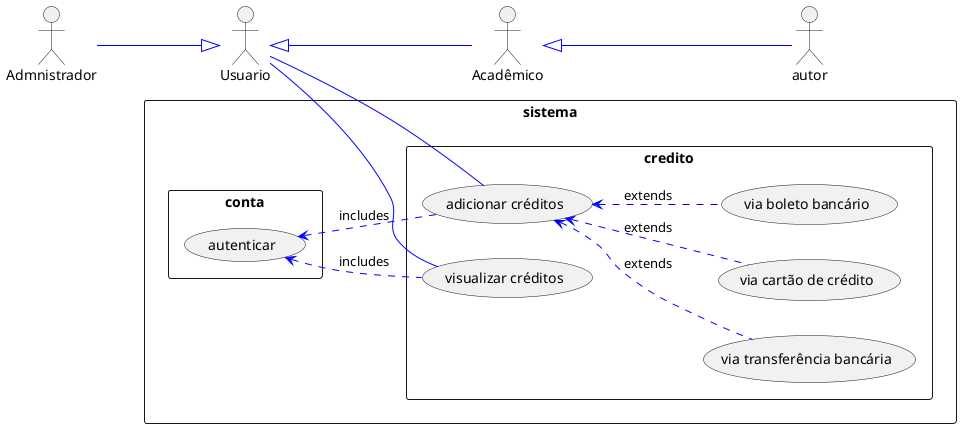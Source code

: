 @startuml credito

left to right direction

skinparam ArrowColor Blue

:Usuario: as usuario
:Acadêmico: as academico
:Admnistrador: as admnistrador

academico <|-- autor
usuario <|-down- academico
usuario <|-up- admnistrador

rectangle sistema {
    rectangle conta {
        (autenticar)
    }
    rectangle credito {
        usuario -- (visualizar créditos)
        usuario -- (adicionar créditos)

        (autenticar) <.. (visualizar créditos) : includes
        (autenticar) <.. (adicionar créditos) : includes

        (adicionar créditos) <.. (via cartão de crédito) : extends
        (adicionar créditos) <.. (via boleto bancário) : extends
        (adicionar créditos) <.. (via transferência bancária) : extends
    }
}

@enduml